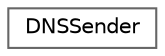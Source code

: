 digraph "Graphical Class Hierarchy"
{
 // INTERACTIVE_SVG=YES
 // LATEX_PDF_SIZE
  bgcolor="transparent";
  edge [fontname=Helvetica,fontsize=10,labelfontname=Helvetica,labelfontsize=10];
  node [fontname=Helvetica,fontsize=10,shape=box,height=0.2,width=0.4];
  rankdir="LR";
  Node0 [id="Node000000",label="DNSSender",height=0.2,width=0.4,color="grey40", fillcolor="white", style="filled",URL="$da/d69/classDNSSender_1_1DNSSender.html",tooltip=" "];
}
